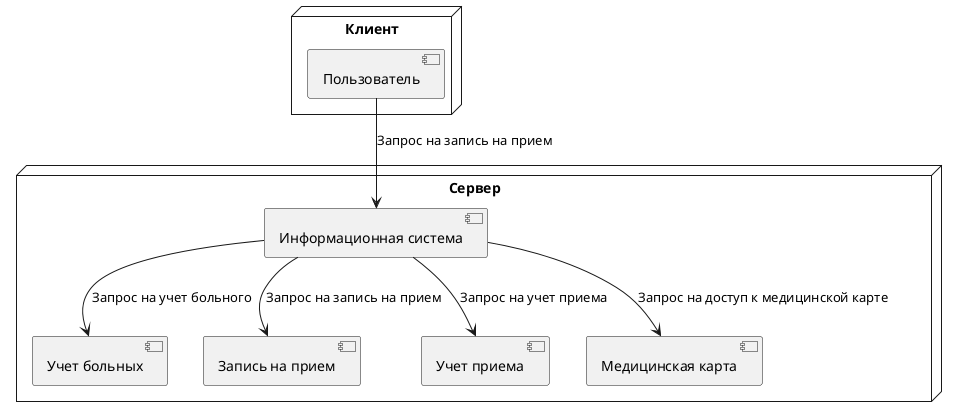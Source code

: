@startuml deployment
node "Сервер" as Server {
    [Информационная система] as IS
    [Учет больных] as PatientRegistry
    [Запись на прием] as AppointmentScheduler
    [Учет приема] as ReceptionRegistry
    [Медицинская карта] as MedicalRecord
}

node "Клиент" as Client {
    [Пользователь] as User
}

User --> IS: Запрос на запись на прием
IS --> PatientRegistry: Запрос на учет больного
IS --> AppointmentScheduler: Запрос на запись на прием
IS --> ReceptionRegistry: Запрос на учет приема
IS --> MedicalRecord: Запрос на доступ к медицинской карте
@enduml

